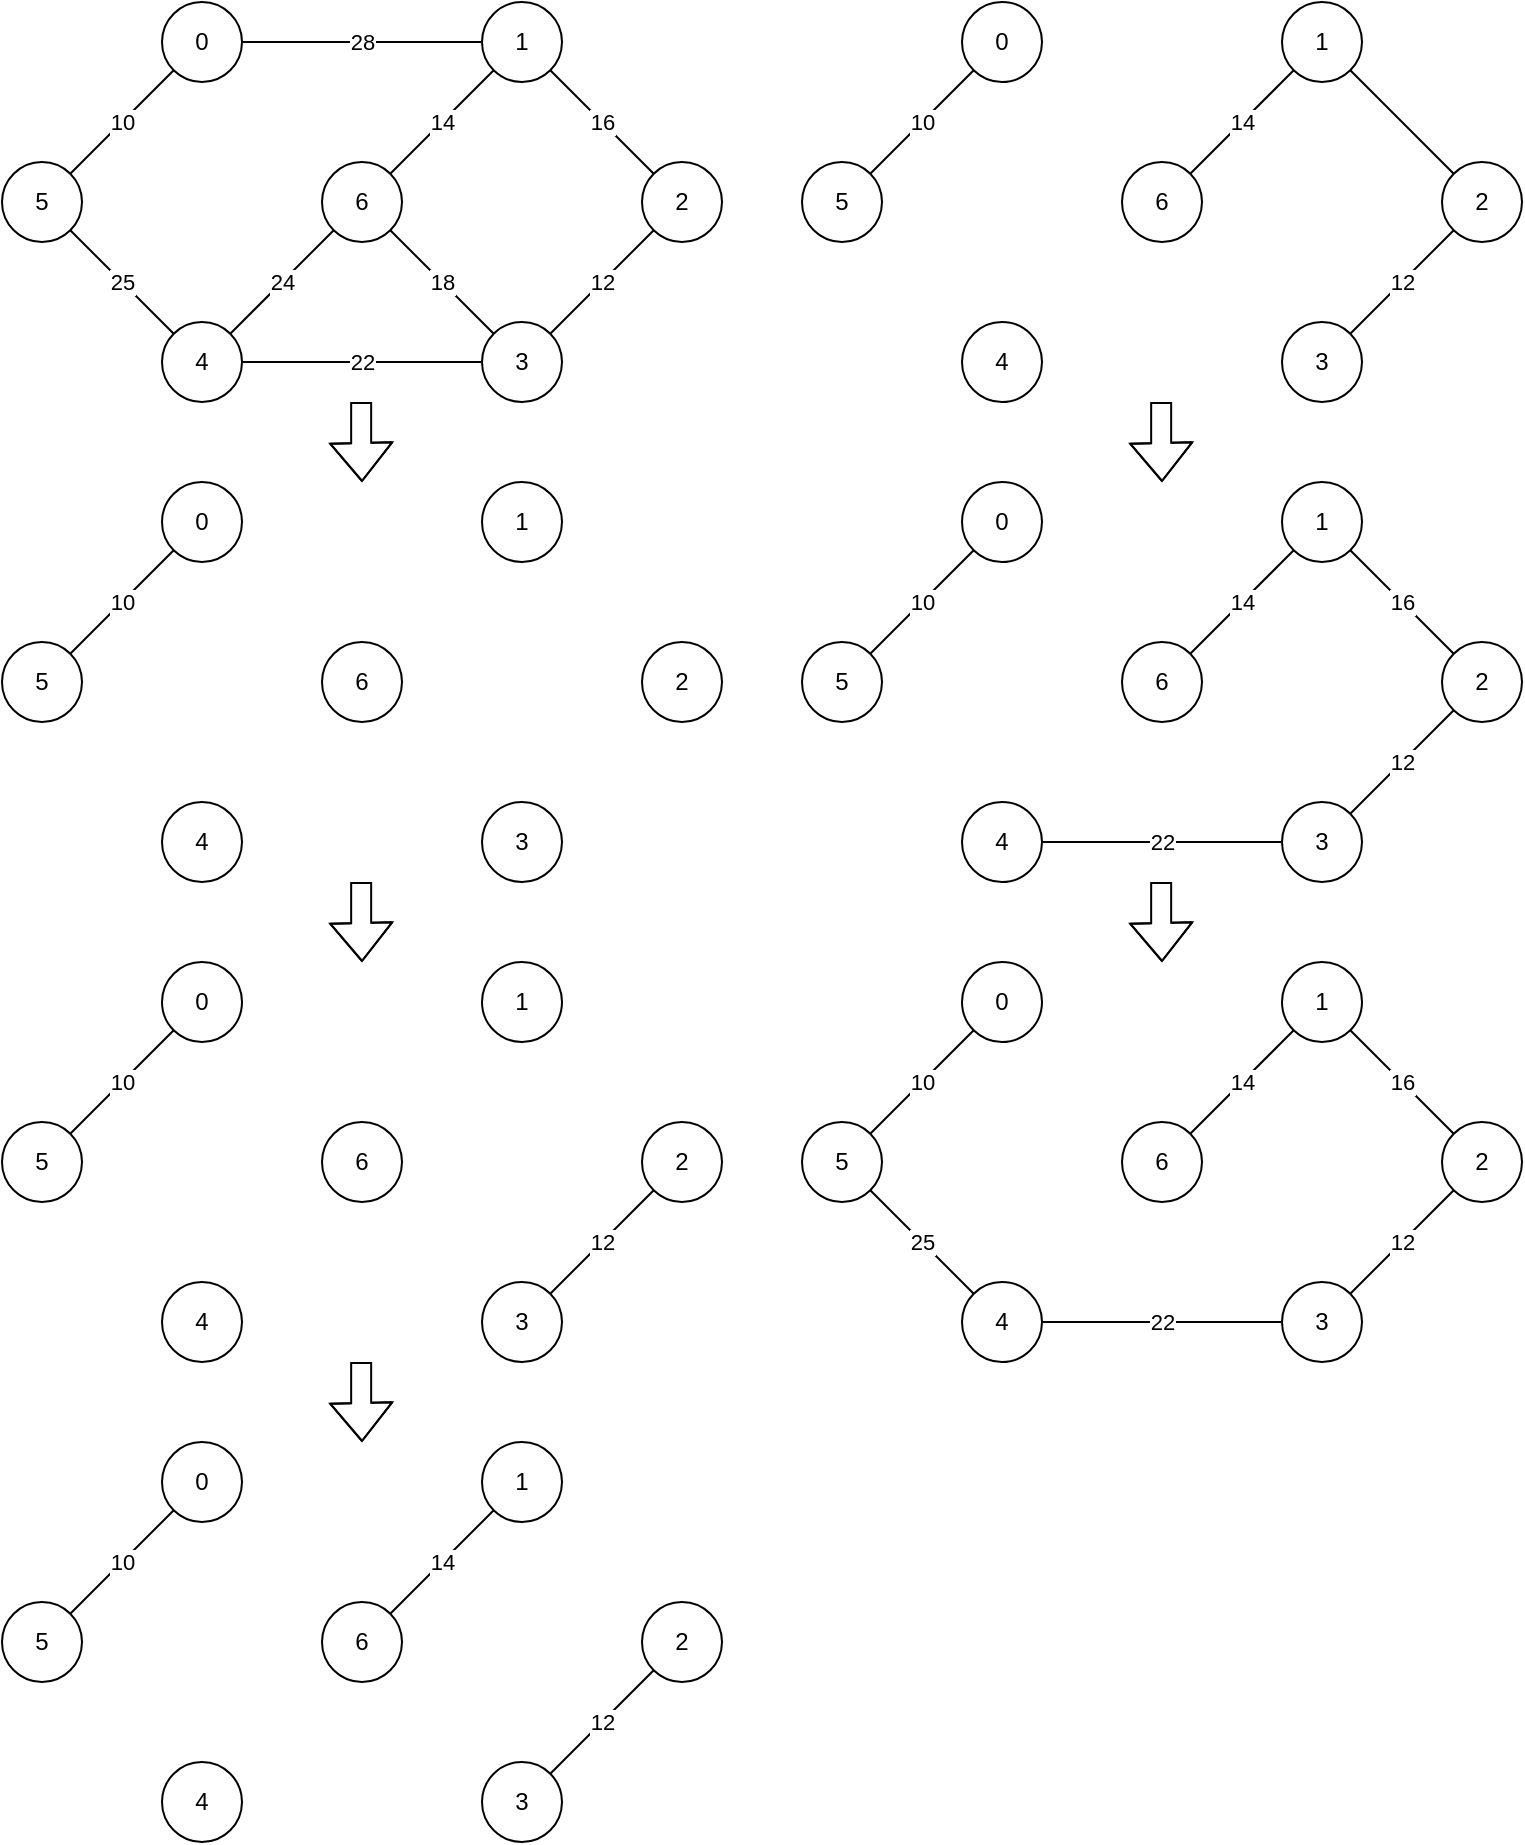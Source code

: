 <mxfile version="18.1.1" type="device"><diagram id="4Q7hmLH9SRM8E9fn2qQQ" name="Page-1"><mxGraphModel dx="1673" dy="899" grid="1" gridSize="10" guides="1" tooltips="1" connect="1" arrows="1" fold="1" page="1" pageScale="1" pageWidth="827" pageHeight="1169" math="0" shadow="0"><root><mxCell id="0"/><mxCell id="1" parent="0"/><mxCell id="DUyAEXDMTLzPHO5e6ggN-8" value="10" style="rounded=0;orthogonalLoop=1;jettySize=auto;html=1;exitX=0;exitY=1;exitDx=0;exitDy=0;endArrow=none;endFill=0;" edge="1" parent="1" source="DUyAEXDMTLzPHO5e6ggN-1" target="DUyAEXDMTLzPHO5e6ggN-6"><mxGeometry relative="1" as="geometry"/></mxCell><mxCell id="DUyAEXDMTLzPHO5e6ggN-10" value="28" style="edgeStyle=none;rounded=0;orthogonalLoop=1;jettySize=auto;html=1;exitX=1;exitY=0.5;exitDx=0;exitDy=0;endArrow=none;endFill=0;" edge="1" parent="1" source="DUyAEXDMTLzPHO5e6ggN-1" target="DUyAEXDMTLzPHO5e6ggN-7"><mxGeometry relative="1" as="geometry"/></mxCell><mxCell id="DUyAEXDMTLzPHO5e6ggN-1" value="0" style="ellipse;whiteSpace=wrap;html=1;aspect=fixed;" vertex="1" parent="1"><mxGeometry x="80" width="40" height="40" as="geometry"/></mxCell><mxCell id="DUyAEXDMTLzPHO5e6ggN-13" value="12" style="edgeStyle=none;rounded=0;orthogonalLoop=1;jettySize=auto;html=1;exitX=0;exitY=1;exitDx=0;exitDy=0;endArrow=none;endFill=0;" edge="1" parent="1" source="DUyAEXDMTLzPHO5e6ggN-2" target="DUyAEXDMTLzPHO5e6ggN-3"><mxGeometry relative="1" as="geometry"/></mxCell><mxCell id="DUyAEXDMTLzPHO5e6ggN-2" value="&lt;div&gt;2&lt;/div&gt;" style="ellipse;whiteSpace=wrap;html=1;aspect=fixed;" vertex="1" parent="1"><mxGeometry x="320" y="80" width="40" height="40" as="geometry"/></mxCell><mxCell id="DUyAEXDMTLzPHO5e6ggN-14" value="18" style="edgeStyle=none;rounded=0;orthogonalLoop=1;jettySize=auto;html=1;exitX=0;exitY=0;exitDx=0;exitDy=0;endArrow=none;endFill=0;" edge="1" parent="1" source="DUyAEXDMTLzPHO5e6ggN-3" target="DUyAEXDMTLzPHO5e6ggN-5"><mxGeometry relative="1" as="geometry"/></mxCell><mxCell id="DUyAEXDMTLzPHO5e6ggN-3" value="3" style="ellipse;whiteSpace=wrap;html=1;aspect=fixed;" vertex="1" parent="1"><mxGeometry x="240" y="160" width="40" height="40" as="geometry"/></mxCell><mxCell id="DUyAEXDMTLzPHO5e6ggN-16" value="22" style="edgeStyle=none;rounded=0;orthogonalLoop=1;jettySize=auto;html=1;exitX=1;exitY=0.5;exitDx=0;exitDy=0;endArrow=none;endFill=0;" edge="1" parent="1" source="DUyAEXDMTLzPHO5e6ggN-4" target="DUyAEXDMTLzPHO5e6ggN-3"><mxGeometry relative="1" as="geometry"/></mxCell><mxCell id="DUyAEXDMTLzPHO5e6ggN-4" value="4" style="ellipse;whiteSpace=wrap;html=1;aspect=fixed;" vertex="1" parent="1"><mxGeometry x="80" y="160" width="40" height="40" as="geometry"/></mxCell><mxCell id="DUyAEXDMTLzPHO5e6ggN-15" value="24" style="edgeStyle=none;rounded=0;orthogonalLoop=1;jettySize=auto;html=1;exitX=0;exitY=1;exitDx=0;exitDy=0;endArrow=none;endFill=0;" edge="1" parent="1" source="DUyAEXDMTLzPHO5e6ggN-5" target="DUyAEXDMTLzPHO5e6ggN-4"><mxGeometry relative="1" as="geometry"/></mxCell><mxCell id="DUyAEXDMTLzPHO5e6ggN-5" value="6" style="ellipse;whiteSpace=wrap;html=1;aspect=fixed;" vertex="1" parent="1"><mxGeometry x="160" y="80" width="40" height="40" as="geometry"/></mxCell><mxCell id="DUyAEXDMTLzPHO5e6ggN-9" value="25" style="edgeStyle=none;rounded=0;orthogonalLoop=1;jettySize=auto;html=1;exitX=1;exitY=1;exitDx=0;exitDy=0;endArrow=none;endFill=0;" edge="1" parent="1" source="DUyAEXDMTLzPHO5e6ggN-6" target="DUyAEXDMTLzPHO5e6ggN-4"><mxGeometry relative="1" as="geometry"/></mxCell><mxCell id="DUyAEXDMTLzPHO5e6ggN-6" value="5" style="ellipse;whiteSpace=wrap;html=1;aspect=fixed;" vertex="1" parent="1"><mxGeometry y="80" width="40" height="40" as="geometry"/></mxCell><mxCell id="DUyAEXDMTLzPHO5e6ggN-11" value="14" style="edgeStyle=none;rounded=0;orthogonalLoop=1;jettySize=auto;html=1;exitX=0;exitY=1;exitDx=0;exitDy=0;endArrow=none;endFill=0;" edge="1" parent="1" source="DUyAEXDMTLzPHO5e6ggN-7" target="DUyAEXDMTLzPHO5e6ggN-5"><mxGeometry relative="1" as="geometry"/></mxCell><mxCell id="DUyAEXDMTLzPHO5e6ggN-12" value="16" style="edgeStyle=none;rounded=0;orthogonalLoop=1;jettySize=auto;html=1;exitX=1;exitY=1;exitDx=0;exitDy=0;endArrow=none;endFill=0;" edge="1" parent="1" source="DUyAEXDMTLzPHO5e6ggN-7" target="DUyAEXDMTLzPHO5e6ggN-2"><mxGeometry relative="1" as="geometry"/></mxCell><mxCell id="DUyAEXDMTLzPHO5e6ggN-7" value="1" style="ellipse;whiteSpace=wrap;html=1;aspect=fixed;" vertex="1" parent="1"><mxGeometry x="240" width="40" height="40" as="geometry"/></mxCell><mxCell id="DUyAEXDMTLzPHO5e6ggN-33" value="10" style="edgeStyle=none;rounded=0;orthogonalLoop=1;jettySize=auto;html=1;exitX=0;exitY=1;exitDx=0;exitDy=0;entryX=1;entryY=0;entryDx=0;entryDy=0;endArrow=none;endFill=0;" edge="1" parent="1" source="DUyAEXDMTLzPHO5e6ggN-19" target="DUyAEXDMTLzPHO5e6ggN-29"><mxGeometry relative="1" as="geometry"/></mxCell><mxCell id="DUyAEXDMTLzPHO5e6ggN-19" value="0" style="ellipse;whiteSpace=wrap;html=1;aspect=fixed;" vertex="1" parent="1"><mxGeometry x="80" y="240" width="40" height="40" as="geometry"/></mxCell><mxCell id="DUyAEXDMTLzPHO5e6ggN-21" value="&lt;div&gt;2&lt;/div&gt;" style="ellipse;whiteSpace=wrap;html=1;aspect=fixed;" vertex="1" parent="1"><mxGeometry x="320" y="320" width="40" height="40" as="geometry"/></mxCell><mxCell id="DUyAEXDMTLzPHO5e6ggN-23" value="3" style="ellipse;whiteSpace=wrap;html=1;aspect=fixed;" vertex="1" parent="1"><mxGeometry x="240" y="400" width="40" height="40" as="geometry"/></mxCell><mxCell id="DUyAEXDMTLzPHO5e6ggN-25" value="4" style="ellipse;whiteSpace=wrap;html=1;aspect=fixed;" vertex="1" parent="1"><mxGeometry x="80" y="400" width="40" height="40" as="geometry"/></mxCell><mxCell id="DUyAEXDMTLzPHO5e6ggN-27" value="6" style="ellipse;whiteSpace=wrap;html=1;aspect=fixed;" vertex="1" parent="1"><mxGeometry x="160" y="320" width="40" height="40" as="geometry"/></mxCell><mxCell id="DUyAEXDMTLzPHO5e6ggN-29" value="5" style="ellipse;whiteSpace=wrap;html=1;aspect=fixed;" vertex="1" parent="1"><mxGeometry y="320" width="40" height="40" as="geometry"/></mxCell><mxCell id="DUyAEXDMTLzPHO5e6ggN-32" value="1" style="ellipse;whiteSpace=wrap;html=1;aspect=fixed;" vertex="1" parent="1"><mxGeometry x="240" y="240" width="40" height="40" as="geometry"/></mxCell><mxCell id="DUyAEXDMTLzPHO5e6ggN-93" value="" style="shape=flexArrow;endArrow=classic;html=1;rounded=0;" edge="1" parent="1"><mxGeometry width="50" height="50" relative="1" as="geometry"><mxPoint x="179.58" y="200" as="sourcePoint"/><mxPoint x="180" y="240" as="targetPoint"/><Array as="points"><mxPoint x="179.58" y="210"/><mxPoint x="179.58" y="220"/></Array></mxGeometry></mxCell><mxCell id="DUyAEXDMTLzPHO5e6ggN-94" value="" style="shape=flexArrow;endArrow=classic;html=1;rounded=0;" edge="1" parent="1"><mxGeometry width="50" height="50" relative="1" as="geometry"><mxPoint x="179.58" y="440" as="sourcePoint"/><mxPoint x="180" y="480.0" as="targetPoint"/><Array as="points"><mxPoint x="179.58" y="450"/><mxPoint x="179.58" y="460"/></Array></mxGeometry></mxCell><mxCell id="DUyAEXDMTLzPHO5e6ggN-95" value="" style="shape=flexArrow;endArrow=classic;html=1;rounded=0;" edge="1" parent="1"><mxGeometry width="50" height="50" relative="1" as="geometry"><mxPoint x="179.58" y="680" as="sourcePoint"/><mxPoint x="180" y="720.0" as="targetPoint"/><Array as="points"><mxPoint x="179.58" y="690"/><mxPoint x="179.58" y="700"/></Array></mxGeometry></mxCell><mxCell id="DUyAEXDMTLzPHO5e6ggN-96" value="" style="shape=flexArrow;endArrow=classic;html=1;rounded=0;" edge="1" parent="1"><mxGeometry width="50" height="50" relative="1" as="geometry"><mxPoint x="579.58" y="200" as="sourcePoint"/><mxPoint x="580" y="240.0" as="targetPoint"/><Array as="points"><mxPoint x="579.58" y="210"/><mxPoint x="579.58" y="220"/></Array></mxGeometry></mxCell><mxCell id="DUyAEXDMTLzPHO5e6ggN-97" value="" style="shape=flexArrow;endArrow=classic;html=1;rounded=0;" edge="1" parent="1"><mxGeometry width="50" height="50" relative="1" as="geometry"><mxPoint x="579.58" y="440" as="sourcePoint"/><mxPoint x="580" y="480.0" as="targetPoint"/><Array as="points"><mxPoint x="579.58" y="450"/><mxPoint x="579.58" y="460"/></Array></mxGeometry></mxCell><mxCell id="DUyAEXDMTLzPHO5e6ggN-98" value="10" style="edgeStyle=none;rounded=0;orthogonalLoop=1;jettySize=auto;html=1;exitX=0;exitY=1;exitDx=0;exitDy=0;entryX=1;entryY=0;entryDx=0;entryDy=0;endArrow=none;endFill=0;" edge="1" parent="1" source="DUyAEXDMTLzPHO5e6ggN-99" target="DUyAEXDMTLzPHO5e6ggN-104"><mxGeometry relative="1" as="geometry"/></mxCell><mxCell id="DUyAEXDMTLzPHO5e6ggN-99" value="0" style="ellipse;whiteSpace=wrap;html=1;aspect=fixed;" vertex="1" parent="1"><mxGeometry x="80" y="480" width="40" height="40" as="geometry"/></mxCell><mxCell id="DUyAEXDMTLzPHO5e6ggN-100" value="&lt;div&gt;2&lt;/div&gt;" style="ellipse;whiteSpace=wrap;html=1;aspect=fixed;" vertex="1" parent="1"><mxGeometry x="320" y="560" width="40" height="40" as="geometry"/></mxCell><mxCell id="DUyAEXDMTLzPHO5e6ggN-106" value="12" style="edgeStyle=none;rounded=0;orthogonalLoop=1;jettySize=auto;html=1;exitX=1;exitY=0;exitDx=0;exitDy=0;entryX=0;entryY=1;entryDx=0;entryDy=0;endArrow=none;endFill=0;" edge="1" parent="1" source="DUyAEXDMTLzPHO5e6ggN-101" target="DUyAEXDMTLzPHO5e6ggN-100"><mxGeometry relative="1" as="geometry"/></mxCell><mxCell id="DUyAEXDMTLzPHO5e6ggN-101" value="3" style="ellipse;whiteSpace=wrap;html=1;aspect=fixed;" vertex="1" parent="1"><mxGeometry x="240" y="640" width="40" height="40" as="geometry"/></mxCell><mxCell id="DUyAEXDMTLzPHO5e6ggN-102" value="4" style="ellipse;whiteSpace=wrap;html=1;aspect=fixed;" vertex="1" parent="1"><mxGeometry x="80" y="640" width="40" height="40" as="geometry"/></mxCell><mxCell id="DUyAEXDMTLzPHO5e6ggN-103" value="6" style="ellipse;whiteSpace=wrap;html=1;aspect=fixed;" vertex="1" parent="1"><mxGeometry x="160" y="560" width="40" height="40" as="geometry"/></mxCell><mxCell id="DUyAEXDMTLzPHO5e6ggN-104" value="5" style="ellipse;whiteSpace=wrap;html=1;aspect=fixed;" vertex="1" parent="1"><mxGeometry y="560" width="40" height="40" as="geometry"/></mxCell><mxCell id="DUyAEXDMTLzPHO5e6ggN-105" value="1" style="ellipse;whiteSpace=wrap;html=1;aspect=fixed;" vertex="1" parent="1"><mxGeometry x="240" y="480" width="40" height="40" as="geometry"/></mxCell><mxCell id="DUyAEXDMTLzPHO5e6ggN-107" value="10" style="edgeStyle=none;rounded=0;orthogonalLoop=1;jettySize=auto;html=1;exitX=0;exitY=1;exitDx=0;exitDy=0;entryX=1;entryY=0;entryDx=0;entryDy=0;endArrow=none;endFill=0;" edge="1" parent="1" source="DUyAEXDMTLzPHO5e6ggN-108" target="DUyAEXDMTLzPHO5e6ggN-114"><mxGeometry relative="1" as="geometry"/></mxCell><mxCell id="DUyAEXDMTLzPHO5e6ggN-108" value="0" style="ellipse;whiteSpace=wrap;html=1;aspect=fixed;" vertex="1" parent="1"><mxGeometry x="80" y="720" width="40" height="40" as="geometry"/></mxCell><mxCell id="DUyAEXDMTLzPHO5e6ggN-109" value="&lt;div&gt;2&lt;/div&gt;" style="ellipse;whiteSpace=wrap;html=1;aspect=fixed;" vertex="1" parent="1"><mxGeometry x="320" y="800" width="40" height="40" as="geometry"/></mxCell><mxCell id="DUyAEXDMTLzPHO5e6ggN-110" value="12" style="edgeStyle=none;rounded=0;orthogonalLoop=1;jettySize=auto;html=1;exitX=1;exitY=0;exitDx=0;exitDy=0;entryX=0;entryY=1;entryDx=0;entryDy=0;endArrow=none;endFill=0;" edge="1" parent="1" source="DUyAEXDMTLzPHO5e6ggN-111" target="DUyAEXDMTLzPHO5e6ggN-109"><mxGeometry relative="1" as="geometry"/></mxCell><mxCell id="DUyAEXDMTLzPHO5e6ggN-111" value="3" style="ellipse;whiteSpace=wrap;html=1;aspect=fixed;" vertex="1" parent="1"><mxGeometry x="240" y="880" width="40" height="40" as="geometry"/></mxCell><mxCell id="DUyAEXDMTLzPHO5e6ggN-112" value="4" style="ellipse;whiteSpace=wrap;html=1;aspect=fixed;" vertex="1" parent="1"><mxGeometry x="80" y="880" width="40" height="40" as="geometry"/></mxCell><mxCell id="DUyAEXDMTLzPHO5e6ggN-113" value="6" style="ellipse;whiteSpace=wrap;html=1;aspect=fixed;" vertex="1" parent="1"><mxGeometry x="160" y="800" width="40" height="40" as="geometry"/></mxCell><mxCell id="DUyAEXDMTLzPHO5e6ggN-114" value="5" style="ellipse;whiteSpace=wrap;html=1;aspect=fixed;" vertex="1" parent="1"><mxGeometry y="800" width="40" height="40" as="geometry"/></mxCell><mxCell id="DUyAEXDMTLzPHO5e6ggN-116" value="14" style="edgeStyle=none;rounded=0;orthogonalLoop=1;jettySize=auto;html=1;exitX=0;exitY=1;exitDx=0;exitDy=0;entryX=1;entryY=0;entryDx=0;entryDy=0;endArrow=none;endFill=0;" edge="1" parent="1" source="DUyAEXDMTLzPHO5e6ggN-115" target="DUyAEXDMTLzPHO5e6ggN-113"><mxGeometry relative="1" as="geometry"/></mxCell><mxCell id="DUyAEXDMTLzPHO5e6ggN-115" value="1" style="ellipse;whiteSpace=wrap;html=1;aspect=fixed;" vertex="1" parent="1"><mxGeometry x="240" y="720" width="40" height="40" as="geometry"/></mxCell><mxCell id="DUyAEXDMTLzPHO5e6ggN-117" value="10" style="edgeStyle=none;rounded=0;orthogonalLoop=1;jettySize=auto;html=1;exitX=0;exitY=1;exitDx=0;exitDy=0;entryX=1;entryY=0;entryDx=0;entryDy=0;endArrow=none;endFill=0;" edge="1" parent="1" source="DUyAEXDMTLzPHO5e6ggN-118" target="DUyAEXDMTLzPHO5e6ggN-124"><mxGeometry relative="1" as="geometry"/></mxCell><mxCell id="DUyAEXDMTLzPHO5e6ggN-118" value="0" style="ellipse;whiteSpace=wrap;html=1;aspect=fixed;" vertex="1" parent="1"><mxGeometry x="480" width="40" height="40" as="geometry"/></mxCell><mxCell id="DUyAEXDMTLzPHO5e6ggN-119" value="&lt;div&gt;2&lt;/div&gt;" style="ellipse;whiteSpace=wrap;html=1;aspect=fixed;" vertex="1" parent="1"><mxGeometry x="720" y="80" width="40" height="40" as="geometry"/></mxCell><mxCell id="DUyAEXDMTLzPHO5e6ggN-120" value="12" style="edgeStyle=none;rounded=0;orthogonalLoop=1;jettySize=auto;html=1;exitX=1;exitY=0;exitDx=0;exitDy=0;entryX=0;entryY=1;entryDx=0;entryDy=0;endArrow=none;endFill=0;" edge="1" parent="1" source="DUyAEXDMTLzPHO5e6ggN-121" target="DUyAEXDMTLzPHO5e6ggN-119"><mxGeometry relative="1" as="geometry"/></mxCell><mxCell id="DUyAEXDMTLzPHO5e6ggN-121" value="3" style="ellipse;whiteSpace=wrap;html=1;aspect=fixed;" vertex="1" parent="1"><mxGeometry x="640" y="160" width="40" height="40" as="geometry"/></mxCell><mxCell id="DUyAEXDMTLzPHO5e6ggN-122" value="4" style="ellipse;whiteSpace=wrap;html=1;aspect=fixed;" vertex="1" parent="1"><mxGeometry x="480" y="160" width="40" height="40" as="geometry"/></mxCell><mxCell id="DUyAEXDMTLzPHO5e6ggN-123" value="6" style="ellipse;whiteSpace=wrap;html=1;aspect=fixed;" vertex="1" parent="1"><mxGeometry x="560" y="80" width="40" height="40" as="geometry"/></mxCell><mxCell id="DUyAEXDMTLzPHO5e6ggN-124" value="5" style="ellipse;whiteSpace=wrap;html=1;aspect=fixed;" vertex="1" parent="1"><mxGeometry x="400" y="80" width="40" height="40" as="geometry"/></mxCell><mxCell id="DUyAEXDMTLzPHO5e6ggN-125" value="14" style="edgeStyle=none;rounded=0;orthogonalLoop=1;jettySize=auto;html=1;exitX=0;exitY=1;exitDx=0;exitDy=0;entryX=1;entryY=0;entryDx=0;entryDy=0;endArrow=none;endFill=0;" edge="1" parent="1" source="DUyAEXDMTLzPHO5e6ggN-126" target="DUyAEXDMTLzPHO5e6ggN-123"><mxGeometry relative="1" as="geometry"/></mxCell><mxCell id="DUyAEXDMTLzPHO5e6ggN-127" style="edgeStyle=none;rounded=0;orthogonalLoop=1;jettySize=auto;html=1;exitX=1;exitY=1;exitDx=0;exitDy=0;endArrow=none;endFill=0;" edge="1" parent="1" source="DUyAEXDMTLzPHO5e6ggN-126" target="DUyAEXDMTLzPHO5e6ggN-119"><mxGeometry relative="1" as="geometry"/></mxCell><mxCell id="DUyAEXDMTLzPHO5e6ggN-126" value="1" style="ellipse;whiteSpace=wrap;html=1;aspect=fixed;" vertex="1" parent="1"><mxGeometry x="640" width="40" height="40" as="geometry"/></mxCell><mxCell id="DUyAEXDMTLzPHO5e6ggN-128" value="10" style="edgeStyle=none;rounded=0;orthogonalLoop=1;jettySize=auto;html=1;exitX=0;exitY=1;exitDx=0;exitDy=0;entryX=1;entryY=0;entryDx=0;entryDy=0;endArrow=none;endFill=0;" edge="1" parent="1" source="DUyAEXDMTLzPHO5e6ggN-129" target="DUyAEXDMTLzPHO5e6ggN-135"><mxGeometry relative="1" as="geometry"/></mxCell><mxCell id="DUyAEXDMTLzPHO5e6ggN-129" value="0" style="ellipse;whiteSpace=wrap;html=1;aspect=fixed;" vertex="1" parent="1"><mxGeometry x="480" y="240" width="40" height="40" as="geometry"/></mxCell><mxCell id="DUyAEXDMTLzPHO5e6ggN-130" value="&lt;div&gt;2&lt;/div&gt;" style="ellipse;whiteSpace=wrap;html=1;aspect=fixed;" vertex="1" parent="1"><mxGeometry x="720" y="320" width="40" height="40" as="geometry"/></mxCell><mxCell id="DUyAEXDMTLzPHO5e6ggN-131" value="12" style="edgeStyle=none;rounded=0;orthogonalLoop=1;jettySize=auto;html=1;exitX=1;exitY=0;exitDx=0;exitDy=0;entryX=0;entryY=1;entryDx=0;entryDy=0;endArrow=none;endFill=0;" edge="1" parent="1" source="DUyAEXDMTLzPHO5e6ggN-132" target="DUyAEXDMTLzPHO5e6ggN-130"><mxGeometry relative="1" as="geometry"/></mxCell><mxCell id="DUyAEXDMTLzPHO5e6ggN-132" value="3" style="ellipse;whiteSpace=wrap;html=1;aspect=fixed;" vertex="1" parent="1"><mxGeometry x="640" y="400" width="40" height="40" as="geometry"/></mxCell><mxCell id="DUyAEXDMTLzPHO5e6ggN-139" value="22" style="edgeStyle=none;rounded=0;orthogonalLoop=1;jettySize=auto;html=1;exitX=1;exitY=0.5;exitDx=0;exitDy=0;endArrow=none;endFill=0;" edge="1" parent="1" source="DUyAEXDMTLzPHO5e6ggN-133" target="DUyAEXDMTLzPHO5e6ggN-132"><mxGeometry relative="1" as="geometry"/></mxCell><mxCell id="DUyAEXDMTLzPHO5e6ggN-133" value="4" style="ellipse;whiteSpace=wrap;html=1;aspect=fixed;" vertex="1" parent="1"><mxGeometry x="480" y="400" width="40" height="40" as="geometry"/></mxCell><mxCell id="DUyAEXDMTLzPHO5e6ggN-134" value="6" style="ellipse;whiteSpace=wrap;html=1;aspect=fixed;" vertex="1" parent="1"><mxGeometry x="560" y="320" width="40" height="40" as="geometry"/></mxCell><mxCell id="DUyAEXDMTLzPHO5e6ggN-135" value="5" style="ellipse;whiteSpace=wrap;html=1;aspect=fixed;" vertex="1" parent="1"><mxGeometry x="400" y="320" width="40" height="40" as="geometry"/></mxCell><mxCell id="DUyAEXDMTLzPHO5e6ggN-136" value="14" style="edgeStyle=none;rounded=0;orthogonalLoop=1;jettySize=auto;html=1;exitX=0;exitY=1;exitDx=0;exitDy=0;entryX=1;entryY=0;entryDx=0;entryDy=0;endArrow=none;endFill=0;" edge="1" parent="1" source="DUyAEXDMTLzPHO5e6ggN-138" target="DUyAEXDMTLzPHO5e6ggN-134"><mxGeometry relative="1" as="geometry"/></mxCell><mxCell id="DUyAEXDMTLzPHO5e6ggN-137" value="16" style="edgeStyle=none;rounded=0;orthogonalLoop=1;jettySize=auto;html=1;exitX=1;exitY=1;exitDx=0;exitDy=0;endArrow=none;endFill=0;" edge="1" parent="1" source="DUyAEXDMTLzPHO5e6ggN-138" target="DUyAEXDMTLzPHO5e6ggN-130"><mxGeometry relative="1" as="geometry"/></mxCell><mxCell id="DUyAEXDMTLzPHO5e6ggN-138" value="1" style="ellipse;whiteSpace=wrap;html=1;aspect=fixed;" vertex="1" parent="1"><mxGeometry x="640" y="240" width="40" height="40" as="geometry"/></mxCell><mxCell id="DUyAEXDMTLzPHO5e6ggN-140" value="10" style="edgeStyle=none;rounded=0;orthogonalLoop=1;jettySize=auto;html=1;exitX=0;exitY=1;exitDx=0;exitDy=0;entryX=1;entryY=0;entryDx=0;entryDy=0;endArrow=none;endFill=0;" edge="1" parent="1" source="DUyAEXDMTLzPHO5e6ggN-141" target="DUyAEXDMTLzPHO5e6ggN-148"><mxGeometry relative="1" as="geometry"/></mxCell><mxCell id="DUyAEXDMTLzPHO5e6ggN-141" value="0" style="ellipse;whiteSpace=wrap;html=1;aspect=fixed;" vertex="1" parent="1"><mxGeometry x="480" y="480" width="40" height="40" as="geometry"/></mxCell><mxCell id="DUyAEXDMTLzPHO5e6ggN-142" value="&lt;div&gt;2&lt;/div&gt;" style="ellipse;whiteSpace=wrap;html=1;aspect=fixed;" vertex="1" parent="1"><mxGeometry x="720" y="560" width="40" height="40" as="geometry"/></mxCell><mxCell id="DUyAEXDMTLzPHO5e6ggN-143" value="12" style="edgeStyle=none;rounded=0;orthogonalLoop=1;jettySize=auto;html=1;exitX=1;exitY=0;exitDx=0;exitDy=0;entryX=0;entryY=1;entryDx=0;entryDy=0;endArrow=none;endFill=0;" edge="1" parent="1" source="DUyAEXDMTLzPHO5e6ggN-144" target="DUyAEXDMTLzPHO5e6ggN-142"><mxGeometry relative="1" as="geometry"/></mxCell><mxCell id="DUyAEXDMTLzPHO5e6ggN-144" value="3" style="ellipse;whiteSpace=wrap;html=1;aspect=fixed;" vertex="1" parent="1"><mxGeometry x="640" y="640" width="40" height="40" as="geometry"/></mxCell><mxCell id="DUyAEXDMTLzPHO5e6ggN-145" value="22" style="edgeStyle=none;rounded=0;orthogonalLoop=1;jettySize=auto;html=1;exitX=1;exitY=0.5;exitDx=0;exitDy=0;endArrow=none;endFill=0;" edge="1" parent="1" source="DUyAEXDMTLzPHO5e6ggN-146" target="DUyAEXDMTLzPHO5e6ggN-144"><mxGeometry relative="1" as="geometry"/></mxCell><mxCell id="DUyAEXDMTLzPHO5e6ggN-146" value="4" style="ellipse;whiteSpace=wrap;html=1;aspect=fixed;" vertex="1" parent="1"><mxGeometry x="480" y="640" width="40" height="40" as="geometry"/></mxCell><mxCell id="DUyAEXDMTLzPHO5e6ggN-147" value="6" style="ellipse;whiteSpace=wrap;html=1;aspect=fixed;" vertex="1" parent="1"><mxGeometry x="560" y="560" width="40" height="40" as="geometry"/></mxCell><mxCell id="DUyAEXDMTLzPHO5e6ggN-152" value="25" style="edgeStyle=none;rounded=0;orthogonalLoop=1;jettySize=auto;html=1;exitX=1;exitY=1;exitDx=0;exitDy=0;endArrow=none;endFill=0;" edge="1" parent="1" source="DUyAEXDMTLzPHO5e6ggN-148" target="DUyAEXDMTLzPHO5e6ggN-146"><mxGeometry relative="1" as="geometry"/></mxCell><mxCell id="DUyAEXDMTLzPHO5e6ggN-148" value="5" style="ellipse;whiteSpace=wrap;html=1;aspect=fixed;" vertex="1" parent="1"><mxGeometry x="400" y="560" width="40" height="40" as="geometry"/></mxCell><mxCell id="DUyAEXDMTLzPHO5e6ggN-149" value="14" style="edgeStyle=none;rounded=0;orthogonalLoop=1;jettySize=auto;html=1;exitX=0;exitY=1;exitDx=0;exitDy=0;entryX=1;entryY=0;entryDx=0;entryDy=0;endArrow=none;endFill=0;" edge="1" parent="1" source="DUyAEXDMTLzPHO5e6ggN-151" target="DUyAEXDMTLzPHO5e6ggN-147"><mxGeometry relative="1" as="geometry"/></mxCell><mxCell id="DUyAEXDMTLzPHO5e6ggN-150" value="16" style="edgeStyle=none;rounded=0;orthogonalLoop=1;jettySize=auto;html=1;exitX=1;exitY=1;exitDx=0;exitDy=0;endArrow=none;endFill=0;" edge="1" parent="1" source="DUyAEXDMTLzPHO5e6ggN-151" target="DUyAEXDMTLzPHO5e6ggN-142"><mxGeometry relative="1" as="geometry"/></mxCell><mxCell id="DUyAEXDMTLzPHO5e6ggN-151" value="1" style="ellipse;whiteSpace=wrap;html=1;aspect=fixed;" vertex="1" parent="1"><mxGeometry x="640" y="480" width="40" height="40" as="geometry"/></mxCell></root></mxGraphModel></diagram></mxfile>